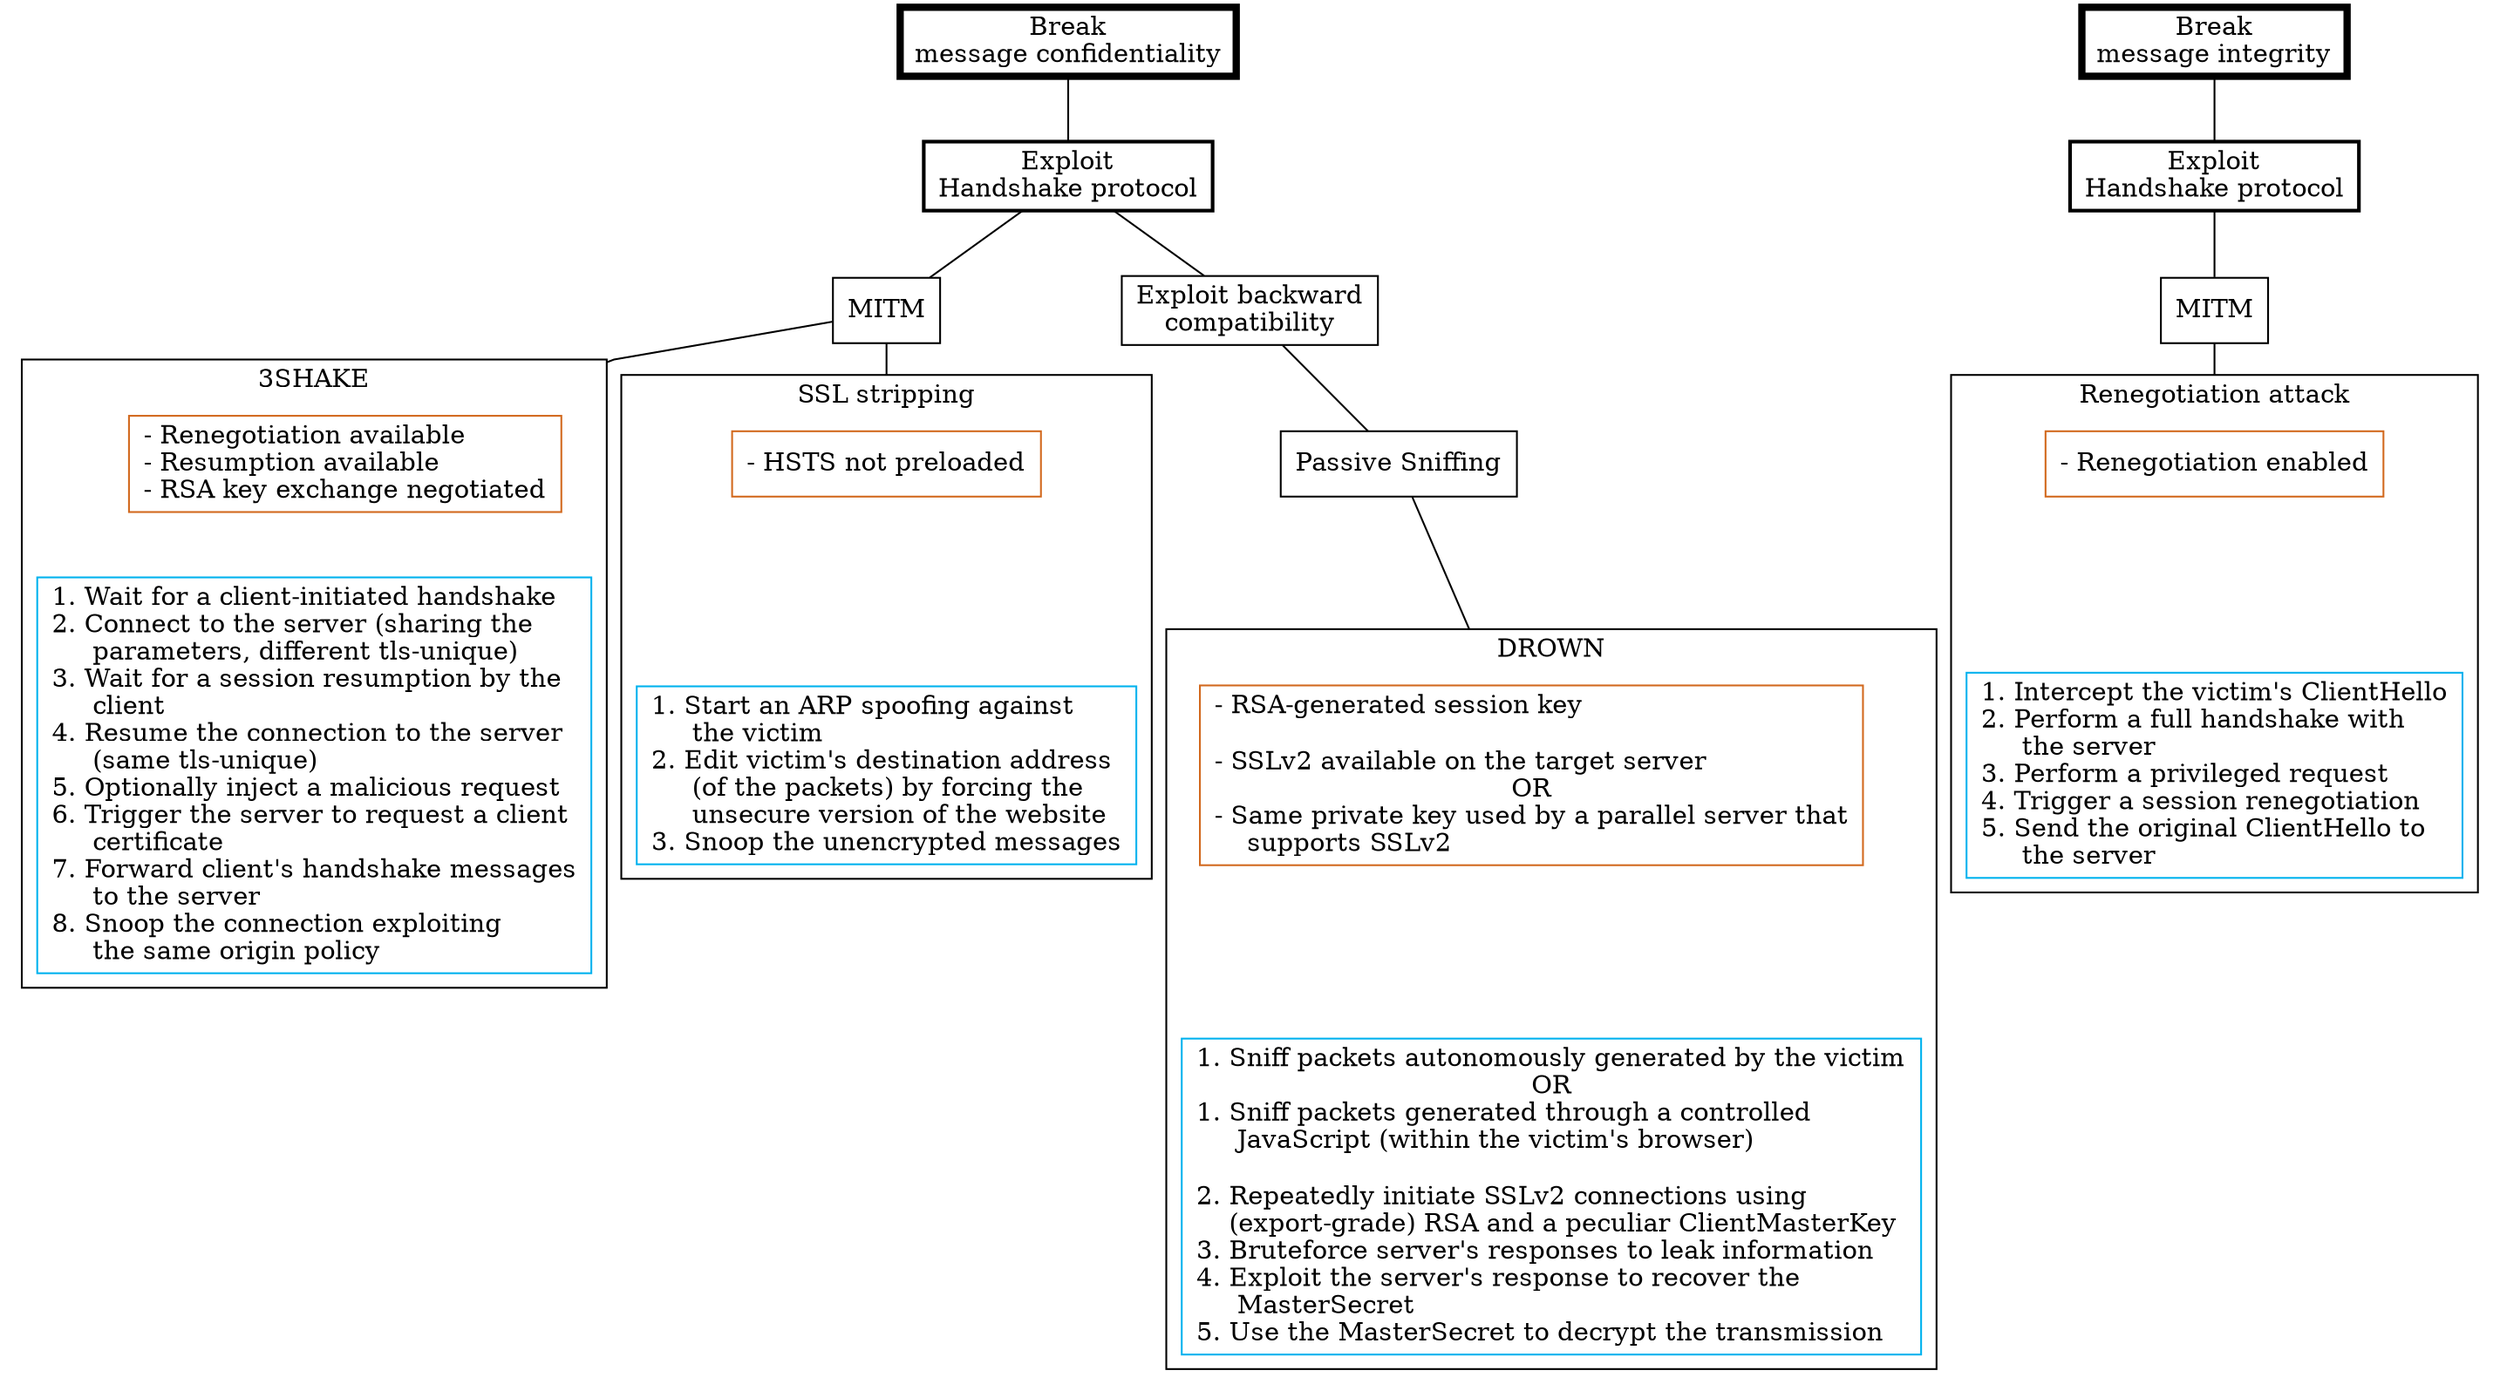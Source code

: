 graph {
#attributes
splines=polyline;
compound=true;
node [shape=box];

#legend
# "node_name" [label appearing after the rendering] /*hooks for the highlighting process*/
# NOTE: each highlight-able line must end with a slash (without a space following)

#################Confidentiality Nodes#################
##----------Parents---------
"conf_msg_C" [label = "Break\nmessage confidentiality"][penwidth=4] /* 3SHAKE HSTS_not_preloaded DROWN */
"conf_tls_hshake" [label = "Exploit\nHandshake protocol"][penwidth=2] /* 3SHAKE HSTS_not_preloaded DROWN */

"conf_legacy" [label = "Exploit backward\ncompatibility"] /* DROWN */
"conf_sniffing" [label = "Passive Sniffing"]/* DROWN */

"conf_mitm" [label = "MITM"] /* 3SHAKE HSTS_not_preloaded */

##----------Leaves----------
"conf_drown_1" [label = "- RSA-generated session key\l\n- SSLv2 available on the target server\lOR\n- Same private key used by a parallel server that\l    supports SSLv2\l"][color=chocolate]
"conf_drown_2" [label = "1. Sniff packets autonomously generated by the victim\lOR\n1. Sniff packets generated through a controlled\l     JavaScript (within the victim's browser)\l\n2. Repeatedly initiate SSLv2 connections using\l    (export-grade) RSA and a peculiar ClientMasterKey\l3. Bruteforce server's responses to leak information\l4. Exploit the server's response to recover the\l     MasterSecret\l5. Use the MasterSecret to decrypt the transmission\l"][color=deepskyblue2]

"conf_3shake_1" [label = "- Renegotiation available\l- Resumption available\l- RSA key exchange negotiated\l"][color=chocolate]
"conf_3shake_2" [label = "1. Wait for a client-initiated handshake\l2. Connect to the server (sharing the\l     parameters, different tls-unique)\l3. Wait for a session resumption by the\l     client\l4. Resume the connection to the server\l     (same tls-unique)\l5. Optionally inject a malicious request\l6. Trigger the server to request a client\l     certificate\l7. Forward client's handshake messages\l     to the server\l8. Snoop the connection exploiting\l     the same origin policy\l"][color=deepskyblue2]

"conf_stripping_1" [label = "- HSTS not preloaded\l"][color=chocolate]
"conf_stripping_2" [label = "1. Start an ARP spoofing against\l     the victim\l2. Edit victim's destination address\l     (of the packets) by forcing the\l     unsecure version of the website\l3. Snoop the unencrypted messages\l"][color=deepskyblue2]

#-----------Edges-----------
## root
	"conf_msg_C" -- "conf_tls_hshake" /* 3SHAKE HSTS_not_preloaded DROWN */

### handshake subtree
	"conf_tls_hshake" -- "conf_legacy" /* DROWN */
	"conf_tls_hshake" -- "conf_mitm" /* 3SHAKE HSTS_not_preloaded */

### legacy subtree
	"conf_legacy" -- "conf_sniffing" /* DROWN */

##### sniffing subtree
	"conf_sniffing" -- "conf_drown_1" [lhead=cluster_drown] /* DROWN */

#### MITM subtree
	"conf_mitm" -- "conf_3shake_1" [lhead=cluster_3shake]/* 3SHAKE */
	"conf_mitm" -- "conf_stripping_1" [lhead=cluster_stripping] /* HSTS_not_preloaded */

#-----------Subgraphs-----------

	subgraph cluster_drown {
		label="DROWN";
		"conf_drown_1" -- "conf_drown_2" [style=invis];
	}
	subgraph cluster_3shake {
		label="3SHAKE";
		"conf_3shake_1" -- "conf_3shake_2" [style=invis];
	}
	subgraph cluster_stripping {
		label="SSL stripping";
		"conf_stripping_1" -- "conf_stripping_2" [style=invis];
	}

#################Integrity Nodes#################
##----------Parents---------
"int_msg_I" [label = "Break\nmessage integrity"][penwidth=4] /* RENEGOTIATION */
"int_tls_hshake" [label = "Exploit\nHandshake protocol"][penwidth=2] /* RENEGOTIATION */
"int_mitm" [label = "MITM"] /* RENEGOTIATION */

##----------Leaves----------
"int_reneg_1" [label = "- Renegotiation enabled"][color=chocolate]
"int_reneg_2" [label = "1. Intercept the victim's ClientHello\l2. Perform a full handshake with\l     the server\l3. Perform a privileged request\l4. Trigger a session renegotiation\l5. Send the original ClientHello to\l     the server\l"][color=deepskyblue2]

#-----------Edges-----------
## root
	"int_msg_I" -- "int_tls_hshake"  /* RENEGOTIATION */
	"int_tls_hshake" -- "int_mitm"  /* RENEGOTIATION */
	"int_mitm" -- "int_reneg_1" [lhead=cluster_renegotiation] /* RENEGOTIATION */

#-----------Subgraphs-----------

	subgraph cluster_renegotiation {
		label="Renegotiation attack";
		"int_reneg_1" -- "int_reneg_2" [style=invis];
	}	
}
